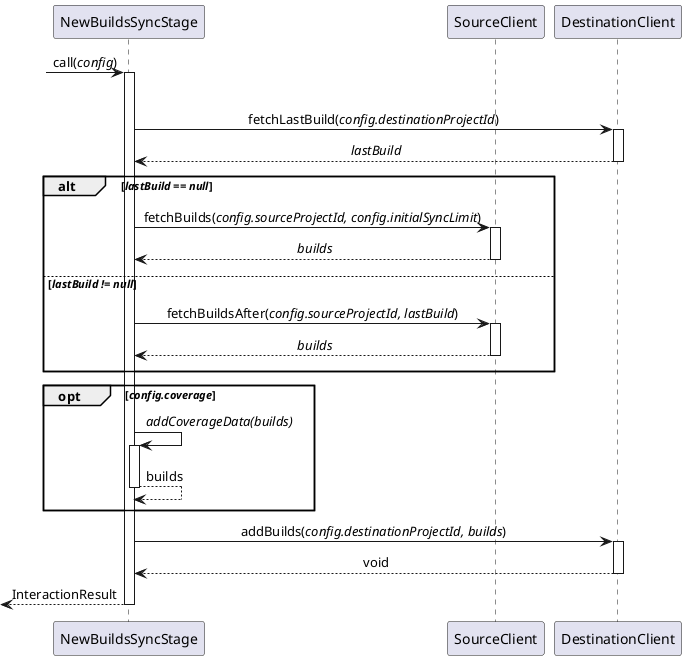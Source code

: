 @startuml resync_in_progress_sequence_diagram
'https://plantuml.com/sequence-diagram

skinparam SequenceMessageAlignment center

participant NewBuildsSyncStage
participant SourceClient
participant DestinationClient

?-> NewBuildsSyncStage ++ : call(//config//)
|||
NewBuildsSyncStage -> DestinationClient ++ : fetchLastBuild(//config.destinationProjectId//)
return //lastBuild//

alt //lastBuild == null//
    ||8||
    NewBuildsSyncStage -> SourceClient ++: fetchBuilds(//config.sourceProjectId, config.initialSyncLimit//)
    return //builds//
    ||8||
else  //lastBuild != null//
    ||8||
    NewBuildsSyncStage -> SourceClient ++: fetchBuildsAfter(//config.sourceProjectId, lastBuild//)
    return //builds//
    ||8||
end

opt //config.coverage//
    ||8||
    NewBuildsSyncStage -> NewBuildsSyncStage ++ : //addCoverageData(builds)//
    return builds
    ||8||
end

NewBuildsSyncStage -> DestinationClient ++ : addBuilds(//config.destinationProjectId, builds//)
return void

return InteractionResult

@enduml
